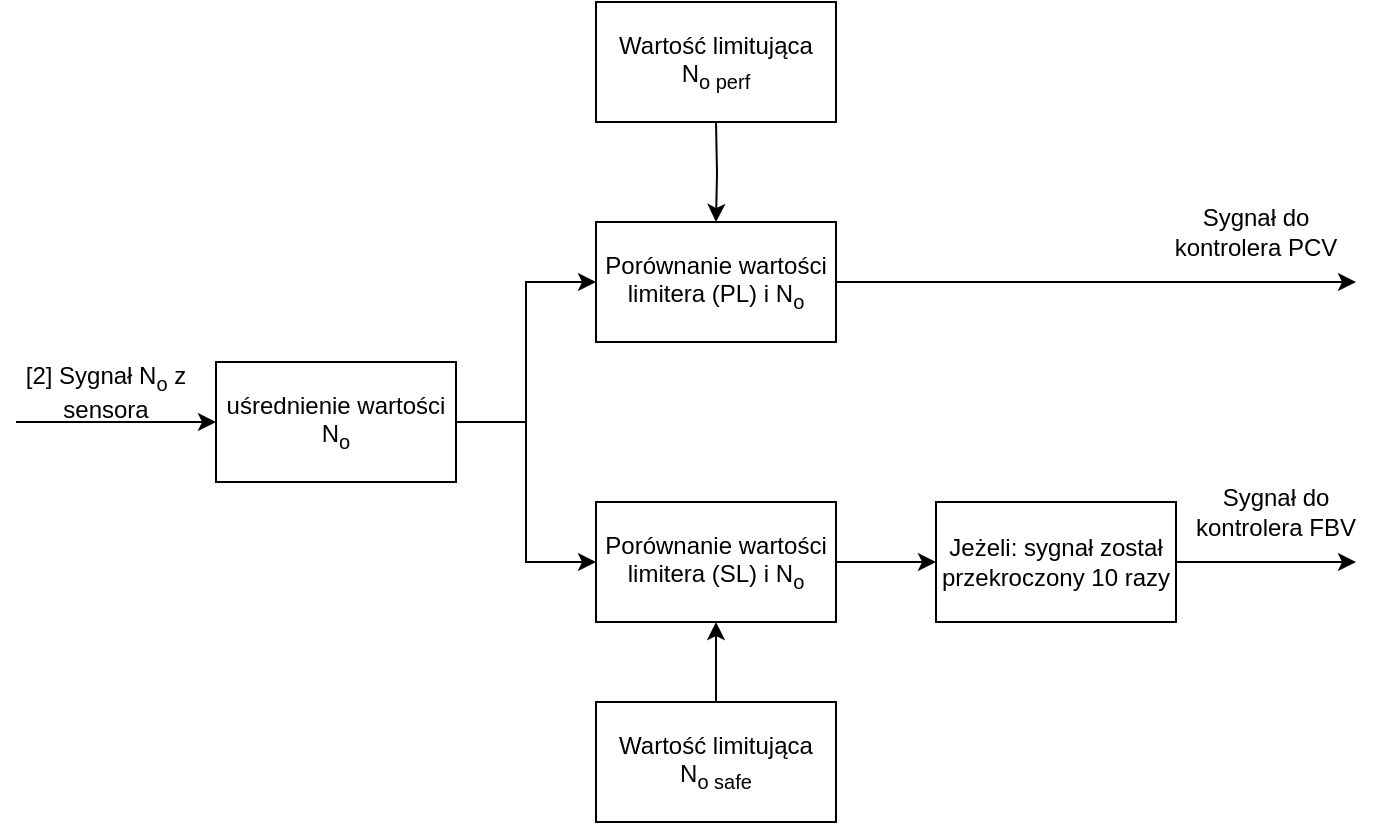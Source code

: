 <mxfile version="20.6.0" type="device"><diagram id="egoOkTROMcuIoinLbdfG" name="Strona-1"><mxGraphModel dx="865" dy="456" grid="1" gridSize="10" guides="1" tooltips="1" connect="1" arrows="1" fold="1" page="1" pageScale="1" pageWidth="1169" pageHeight="827" math="0" shadow="0"><root><mxCell id="0"/><mxCell id="1" parent="0"/><mxCell id="aTXSlpiR-f9pqWsdavqz-7" style="edgeStyle=orthogonalEdgeStyle;rounded=0;orthogonalLoop=1;jettySize=auto;html=1;entryX=0;entryY=0.5;entryDx=0;entryDy=0;" edge="1" parent="1" source="aTXSlpiR-f9pqWsdavqz-9" target="aTXSlpiR-f9pqWsdavqz-15"><mxGeometry relative="1" as="geometry"/></mxCell><mxCell id="aTXSlpiR-f9pqWsdavqz-8" style="edgeStyle=orthogonalEdgeStyle;rounded=0;orthogonalLoop=1;jettySize=auto;html=1;entryX=0;entryY=0.5;entryDx=0;entryDy=0;" edge="1" parent="1" source="aTXSlpiR-f9pqWsdavqz-9" target="aTXSlpiR-f9pqWsdavqz-19"><mxGeometry relative="1" as="geometry"/></mxCell><mxCell id="aTXSlpiR-f9pqWsdavqz-9" value="uśrednienie wartości&lt;br&gt;N&lt;sub&gt;o&lt;/sub&gt;" style="rounded=0;whiteSpace=wrap;html=1;" vertex="1" parent="1"><mxGeometry x="480" y="190" width="120" height="60" as="geometry"/></mxCell><mxCell id="aTXSlpiR-f9pqWsdavqz-14" style="edgeStyle=orthogonalEdgeStyle;rounded=0;orthogonalLoop=1;jettySize=auto;html=1;" edge="1" parent="1" source="aTXSlpiR-f9pqWsdavqz-15"><mxGeometry relative="1" as="geometry"><mxPoint x="1050" y="150" as="targetPoint"/></mxGeometry></mxCell><mxCell id="aTXSlpiR-f9pqWsdavqz-15" value="Porównanie wartości limitera (PL) i N&lt;sub&gt;o&lt;/sub&gt;" style="rounded=0;whiteSpace=wrap;html=1;" vertex="1" parent="1"><mxGeometry x="670" y="120" width="120" height="60" as="geometry"/></mxCell><mxCell id="aTXSlpiR-f9pqWsdavqz-16" value="" style="edgeStyle=orthogonalEdgeStyle;rounded=0;orthogonalLoop=1;jettySize=auto;html=1;" edge="1" parent="1" target="aTXSlpiR-f9pqWsdavqz-15"><mxGeometry relative="1" as="geometry"><mxPoint x="730" y="70" as="sourcePoint"/></mxGeometry></mxCell><mxCell id="aTXSlpiR-f9pqWsdavqz-17" value="Sygnał do kontrolera PCV" style="text;html=1;strokeColor=none;fillColor=none;align=center;verticalAlign=middle;whiteSpace=wrap;rounded=0;" vertex="1" parent="1"><mxGeometry x="950" y="110" width="100" height="30" as="geometry"/></mxCell><mxCell id="aTXSlpiR-f9pqWsdavqz-18" style="edgeStyle=orthogonalEdgeStyle;rounded=0;orthogonalLoop=1;jettySize=auto;html=1;" edge="1" parent="1" source="aTXSlpiR-f9pqWsdavqz-19"><mxGeometry relative="1" as="geometry"><mxPoint x="840" y="290" as="targetPoint"/></mxGeometry></mxCell><mxCell id="aTXSlpiR-f9pqWsdavqz-19" value="Porównanie wartości limitera (SL) i N&lt;sub&gt;o&lt;/sub&gt;" style="rounded=0;whiteSpace=wrap;html=1;" vertex="1" parent="1"><mxGeometry x="670" y="260" width="120" height="60" as="geometry"/></mxCell><mxCell id="aTXSlpiR-f9pqWsdavqz-20" value="" style="edgeStyle=orthogonalEdgeStyle;rounded=0;orthogonalLoop=1;jettySize=auto;html=1;" edge="1" parent="1" source="aTXSlpiR-f9pqWsdavqz-21" target="aTXSlpiR-f9pqWsdavqz-19"><mxGeometry relative="1" as="geometry"/></mxCell><mxCell id="aTXSlpiR-f9pqWsdavqz-21" value="Wartość limitująca&lt;br&gt;N&lt;sub&gt;o safe&lt;/sub&gt;" style="rounded=0;whiteSpace=wrap;html=1;" vertex="1" parent="1"><mxGeometry x="670" y="360" width="120" height="60" as="geometry"/></mxCell><mxCell id="aTXSlpiR-f9pqWsdavqz-22" value="Sygnał do kontrolera FBV" style="text;html=1;strokeColor=none;fillColor=none;align=center;verticalAlign=middle;whiteSpace=wrap;rounded=0;" vertex="1" parent="1"><mxGeometry x="960" y="250" width="100" height="30" as="geometry"/></mxCell><mxCell id="aTXSlpiR-f9pqWsdavqz-23" style="edgeStyle=orthogonalEdgeStyle;rounded=0;orthogonalLoop=1;jettySize=auto;html=1;" edge="1" parent="1" source="aTXSlpiR-f9pqWsdavqz-24"><mxGeometry relative="1" as="geometry"><mxPoint x="1050" y="290" as="targetPoint"/></mxGeometry></mxCell><mxCell id="aTXSlpiR-f9pqWsdavqz-24" value="Jeżeli: sygnał został przekroczony 10 razy" style="rounded=0;whiteSpace=wrap;html=1;" vertex="1" parent="1"><mxGeometry x="840" y="260" width="120" height="60" as="geometry"/></mxCell><mxCell id="aTXSlpiR-f9pqWsdavqz-27" value="" style="endArrow=classic;html=1;rounded=0;entryX=0;entryY=0.5;entryDx=0;entryDy=0;" edge="1" parent="1"><mxGeometry width="50" height="50" relative="1" as="geometry"><mxPoint x="380" y="220" as="sourcePoint"/><mxPoint x="480" y="220" as="targetPoint"/></mxGeometry></mxCell><mxCell id="aTXSlpiR-f9pqWsdavqz-28" value="[2] Sygnał N&lt;sub&gt;o&lt;/sub&gt; z sensora" style="text;html=1;strokeColor=none;fillColor=none;align=center;verticalAlign=middle;whiteSpace=wrap;rounded=0;" vertex="1" parent="1"><mxGeometry x="380" y="190" width="90" height="30" as="geometry"/></mxCell><mxCell id="aTXSlpiR-f9pqWsdavqz-29" value="Wartość limitująca&lt;br&gt;N&lt;sub&gt;o perf&lt;/sub&gt;" style="rounded=0;whiteSpace=wrap;html=1;" vertex="1" parent="1"><mxGeometry x="670" y="10" width="120" height="60" as="geometry"/></mxCell></root></mxGraphModel></diagram></mxfile>